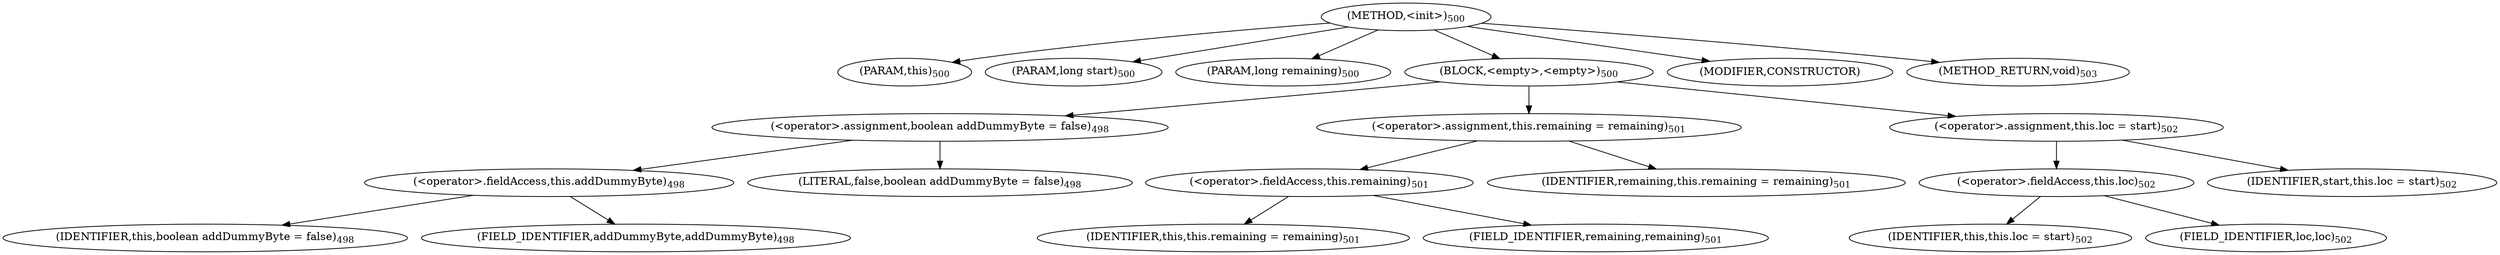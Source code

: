 digraph "&lt;init&gt;" {  
"1034" [label = <(METHOD,&lt;init&gt;)<SUB>500</SUB>> ]
"30" [label = <(PARAM,this)<SUB>500</SUB>> ]
"1035" [label = <(PARAM,long start)<SUB>500</SUB>> ]
"1036" [label = <(PARAM,long remaining)<SUB>500</SUB>> ]
"1037" [label = <(BLOCK,&lt;empty&gt;,&lt;empty&gt;)<SUB>500</SUB>> ]
"1038" [label = <(&lt;operator&gt;.assignment,boolean addDummyByte = false)<SUB>498</SUB>> ]
"1039" [label = <(&lt;operator&gt;.fieldAccess,this.addDummyByte)<SUB>498</SUB>> ]
"1040" [label = <(IDENTIFIER,this,boolean addDummyByte = false)<SUB>498</SUB>> ]
"1041" [label = <(FIELD_IDENTIFIER,addDummyByte,addDummyByte)<SUB>498</SUB>> ]
"1042" [label = <(LITERAL,false,boolean addDummyByte = false)<SUB>498</SUB>> ]
"1043" [label = <(&lt;operator&gt;.assignment,this.remaining = remaining)<SUB>501</SUB>> ]
"1044" [label = <(&lt;operator&gt;.fieldAccess,this.remaining)<SUB>501</SUB>> ]
"29" [label = <(IDENTIFIER,this,this.remaining = remaining)<SUB>501</SUB>> ]
"1045" [label = <(FIELD_IDENTIFIER,remaining,remaining)<SUB>501</SUB>> ]
"1046" [label = <(IDENTIFIER,remaining,this.remaining = remaining)<SUB>501</SUB>> ]
"1047" [label = <(&lt;operator&gt;.assignment,this.loc = start)<SUB>502</SUB>> ]
"1048" [label = <(&lt;operator&gt;.fieldAccess,this.loc)<SUB>502</SUB>> ]
"1049" [label = <(IDENTIFIER,this,this.loc = start)<SUB>502</SUB>> ]
"1050" [label = <(FIELD_IDENTIFIER,loc,loc)<SUB>502</SUB>> ]
"1051" [label = <(IDENTIFIER,start,this.loc = start)<SUB>502</SUB>> ]
"1052" [label = <(MODIFIER,CONSTRUCTOR)> ]
"1053" [label = <(METHOD_RETURN,void)<SUB>503</SUB>> ]
  "1034" -> "30" 
  "1034" -> "1035" 
  "1034" -> "1036" 
  "1034" -> "1037" 
  "1034" -> "1052" 
  "1034" -> "1053" 
  "1037" -> "1038" 
  "1037" -> "1043" 
  "1037" -> "1047" 
  "1038" -> "1039" 
  "1038" -> "1042" 
  "1039" -> "1040" 
  "1039" -> "1041" 
  "1043" -> "1044" 
  "1043" -> "1046" 
  "1044" -> "29" 
  "1044" -> "1045" 
  "1047" -> "1048" 
  "1047" -> "1051" 
  "1048" -> "1049" 
  "1048" -> "1050" 
}
